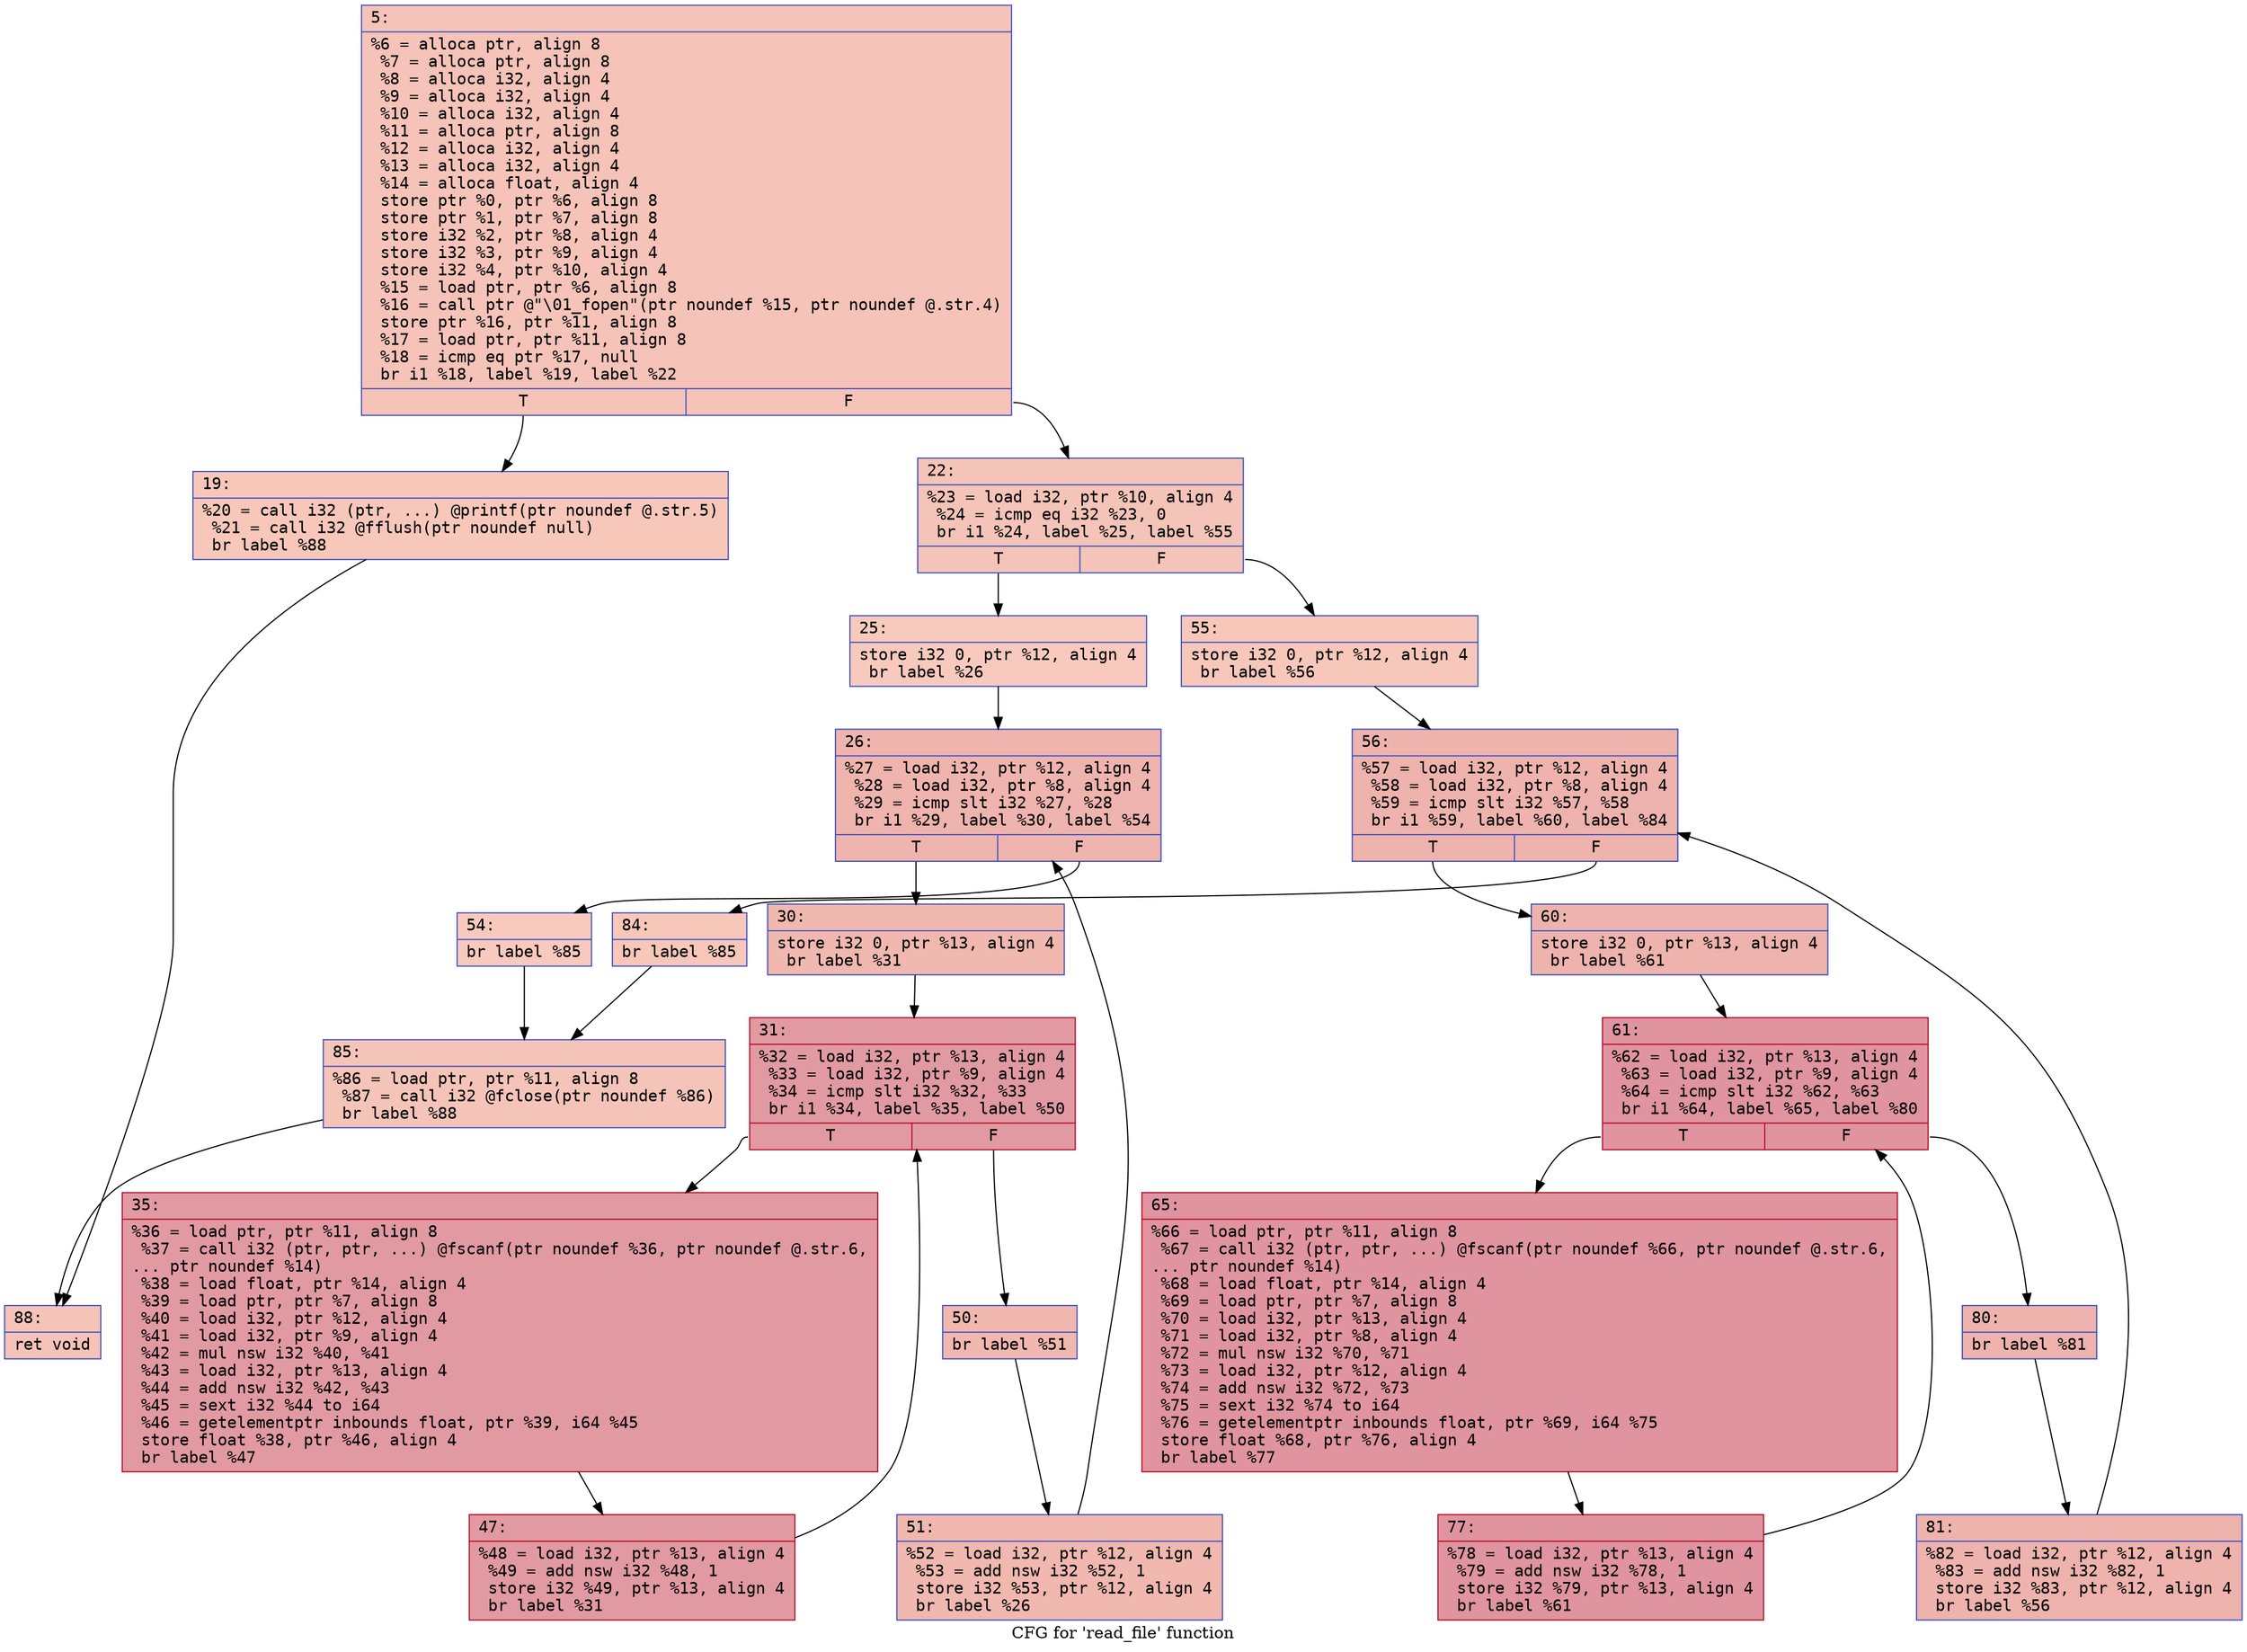 digraph "CFG for 'read_file' function" {
	label="CFG for 'read_file' function";

	Node0x6000038e6710 [shape=record,color="#3d50c3ff", style=filled, fillcolor="#e8765c70" fontname="Courier",label="{5:\l|  %6 = alloca ptr, align 8\l  %7 = alloca ptr, align 8\l  %8 = alloca i32, align 4\l  %9 = alloca i32, align 4\l  %10 = alloca i32, align 4\l  %11 = alloca ptr, align 8\l  %12 = alloca i32, align 4\l  %13 = alloca i32, align 4\l  %14 = alloca float, align 4\l  store ptr %0, ptr %6, align 8\l  store ptr %1, ptr %7, align 8\l  store i32 %2, ptr %8, align 4\l  store i32 %3, ptr %9, align 4\l  store i32 %4, ptr %10, align 4\l  %15 = load ptr, ptr %6, align 8\l  %16 = call ptr @\"\\01_fopen\"(ptr noundef %15, ptr noundef @.str.4)\l  store ptr %16, ptr %11, align 8\l  %17 = load ptr, ptr %11, align 8\l  %18 = icmp eq ptr %17, null\l  br i1 %18, label %19, label %22\l|{<s0>T|<s1>F}}"];
	Node0x6000038e6710:s0 -> Node0x6000038e6760[tooltip="5 -> 19\nProbability 37.50%" ];
	Node0x6000038e6710:s1 -> Node0x6000038e67b0[tooltip="5 -> 22\nProbability 62.50%" ];
	Node0x6000038e6760 [shape=record,color="#3d50c3ff", style=filled, fillcolor="#ec7f6370" fontname="Courier",label="{19:\l|  %20 = call i32 (ptr, ...) @printf(ptr noundef @.str.5)\l  %21 = call i32 @fflush(ptr noundef null)\l  br label %88\l}"];
	Node0x6000038e6760 -> Node0x6000038e6df0[tooltip="19 -> 88\nProbability 100.00%" ];
	Node0x6000038e67b0 [shape=record,color="#3d50c3ff", style=filled, fillcolor="#e97a5f70" fontname="Courier",label="{22:\l|  %23 = load i32, ptr %10, align 4\l  %24 = icmp eq i32 %23, 0\l  br i1 %24, label %25, label %55\l|{<s0>T|<s1>F}}"];
	Node0x6000038e67b0:s0 -> Node0x6000038e6800[tooltip="22 -> 25\nProbability 37.50%" ];
	Node0x6000038e67b0:s1 -> Node0x6000038e6ad0[tooltip="22 -> 55\nProbability 62.50%" ];
	Node0x6000038e6800 [shape=record,color="#3d50c3ff", style=filled, fillcolor="#ef886b70" fontname="Courier",label="{25:\l|  store i32 0, ptr %12, align 4\l  br label %26\l}"];
	Node0x6000038e6800 -> Node0x6000038e6850[tooltip="25 -> 26\nProbability 100.00%" ];
	Node0x6000038e6850 [shape=record,color="#3d50c3ff", style=filled, fillcolor="#d8564670" fontname="Courier",label="{26:\l|  %27 = load i32, ptr %12, align 4\l  %28 = load i32, ptr %8, align 4\l  %29 = icmp slt i32 %27, %28\l  br i1 %29, label %30, label %54\l|{<s0>T|<s1>F}}"];
	Node0x6000038e6850:s0 -> Node0x6000038e68a0[tooltip="26 -> 30\nProbability 96.88%" ];
	Node0x6000038e6850:s1 -> Node0x6000038e6a80[tooltip="26 -> 54\nProbability 3.12%" ];
	Node0x6000038e68a0 [shape=record,color="#3d50c3ff", style=filled, fillcolor="#dc5d4a70" fontname="Courier",label="{30:\l|  store i32 0, ptr %13, align 4\l  br label %31\l}"];
	Node0x6000038e68a0 -> Node0x6000038e68f0[tooltip="30 -> 31\nProbability 100.00%" ];
	Node0x6000038e68f0 [shape=record,color="#b70d28ff", style=filled, fillcolor="#bb1b2c70" fontname="Courier",label="{31:\l|  %32 = load i32, ptr %13, align 4\l  %33 = load i32, ptr %9, align 4\l  %34 = icmp slt i32 %32, %33\l  br i1 %34, label %35, label %50\l|{<s0>T|<s1>F}}"];
	Node0x6000038e68f0:s0 -> Node0x6000038e6940[tooltip="31 -> 35\nProbability 96.88%" ];
	Node0x6000038e68f0:s1 -> Node0x6000038e69e0[tooltip="31 -> 50\nProbability 3.12%" ];
	Node0x6000038e6940 [shape=record,color="#b70d28ff", style=filled, fillcolor="#bb1b2c70" fontname="Courier",label="{35:\l|  %36 = load ptr, ptr %11, align 8\l  %37 = call i32 (ptr, ptr, ...) @fscanf(ptr noundef %36, ptr noundef @.str.6,\l... ptr noundef %14)\l  %38 = load float, ptr %14, align 4\l  %39 = load ptr, ptr %7, align 8\l  %40 = load i32, ptr %12, align 4\l  %41 = load i32, ptr %9, align 4\l  %42 = mul nsw i32 %40, %41\l  %43 = load i32, ptr %13, align 4\l  %44 = add nsw i32 %42, %43\l  %45 = sext i32 %44 to i64\l  %46 = getelementptr inbounds float, ptr %39, i64 %45\l  store float %38, ptr %46, align 4\l  br label %47\l}"];
	Node0x6000038e6940 -> Node0x6000038e6990[tooltip="35 -> 47\nProbability 100.00%" ];
	Node0x6000038e6990 [shape=record,color="#b70d28ff", style=filled, fillcolor="#bb1b2c70" fontname="Courier",label="{47:\l|  %48 = load i32, ptr %13, align 4\l  %49 = add nsw i32 %48, 1\l  store i32 %49, ptr %13, align 4\l  br label %31\l}"];
	Node0x6000038e6990 -> Node0x6000038e68f0[tooltip="47 -> 31\nProbability 100.00%" ];
	Node0x6000038e69e0 [shape=record,color="#3d50c3ff", style=filled, fillcolor="#dc5d4a70" fontname="Courier",label="{50:\l|  br label %51\l}"];
	Node0x6000038e69e0 -> Node0x6000038e6a30[tooltip="50 -> 51\nProbability 100.00%" ];
	Node0x6000038e6a30 [shape=record,color="#3d50c3ff", style=filled, fillcolor="#dc5d4a70" fontname="Courier",label="{51:\l|  %52 = load i32, ptr %12, align 4\l  %53 = add nsw i32 %52, 1\l  store i32 %53, ptr %12, align 4\l  br label %26\l}"];
	Node0x6000038e6a30 -> Node0x6000038e6850[tooltip="51 -> 26\nProbability 100.00%" ];
	Node0x6000038e6a80 [shape=record,color="#3d50c3ff", style=filled, fillcolor="#ef886b70" fontname="Courier",label="{54:\l|  br label %85\l}"];
	Node0x6000038e6a80 -> Node0x6000038e6da0[tooltip="54 -> 85\nProbability 100.00%" ];
	Node0x6000038e6ad0 [shape=record,color="#3d50c3ff", style=filled, fillcolor="#ec7f6370" fontname="Courier",label="{55:\l|  store i32 0, ptr %12, align 4\l  br label %56\l}"];
	Node0x6000038e6ad0 -> Node0x6000038e6b20[tooltip="55 -> 56\nProbability 100.00%" ];
	Node0x6000038e6b20 [shape=record,color="#3d50c3ff", style=filled, fillcolor="#d6524470" fontname="Courier",label="{56:\l|  %57 = load i32, ptr %12, align 4\l  %58 = load i32, ptr %8, align 4\l  %59 = icmp slt i32 %57, %58\l  br i1 %59, label %60, label %84\l|{<s0>T|<s1>F}}"];
	Node0x6000038e6b20:s0 -> Node0x6000038e6b70[tooltip="56 -> 60\nProbability 96.88%" ];
	Node0x6000038e6b20:s1 -> Node0x6000038e6d50[tooltip="56 -> 84\nProbability 3.12%" ];
	Node0x6000038e6b70 [shape=record,color="#3d50c3ff", style=filled, fillcolor="#d6524470" fontname="Courier",label="{60:\l|  store i32 0, ptr %13, align 4\l  br label %61\l}"];
	Node0x6000038e6b70 -> Node0x6000038e6bc0[tooltip="60 -> 61\nProbability 100.00%" ];
	Node0x6000038e6bc0 [shape=record,color="#b70d28ff", style=filled, fillcolor="#b70d2870" fontname="Courier",label="{61:\l|  %62 = load i32, ptr %13, align 4\l  %63 = load i32, ptr %9, align 4\l  %64 = icmp slt i32 %62, %63\l  br i1 %64, label %65, label %80\l|{<s0>T|<s1>F}}"];
	Node0x6000038e6bc0:s0 -> Node0x6000038e6c10[tooltip="61 -> 65\nProbability 96.88%" ];
	Node0x6000038e6bc0:s1 -> Node0x6000038e6cb0[tooltip="61 -> 80\nProbability 3.12%" ];
	Node0x6000038e6c10 [shape=record,color="#b70d28ff", style=filled, fillcolor="#b70d2870" fontname="Courier",label="{65:\l|  %66 = load ptr, ptr %11, align 8\l  %67 = call i32 (ptr, ptr, ...) @fscanf(ptr noundef %66, ptr noundef @.str.6,\l... ptr noundef %14)\l  %68 = load float, ptr %14, align 4\l  %69 = load ptr, ptr %7, align 8\l  %70 = load i32, ptr %13, align 4\l  %71 = load i32, ptr %8, align 4\l  %72 = mul nsw i32 %70, %71\l  %73 = load i32, ptr %12, align 4\l  %74 = add nsw i32 %72, %73\l  %75 = sext i32 %74 to i64\l  %76 = getelementptr inbounds float, ptr %69, i64 %75\l  store float %68, ptr %76, align 4\l  br label %77\l}"];
	Node0x6000038e6c10 -> Node0x6000038e6c60[tooltip="65 -> 77\nProbability 100.00%" ];
	Node0x6000038e6c60 [shape=record,color="#b70d28ff", style=filled, fillcolor="#b70d2870" fontname="Courier",label="{77:\l|  %78 = load i32, ptr %13, align 4\l  %79 = add nsw i32 %78, 1\l  store i32 %79, ptr %13, align 4\l  br label %61\l}"];
	Node0x6000038e6c60 -> Node0x6000038e6bc0[tooltip="77 -> 61\nProbability 100.00%" ];
	Node0x6000038e6cb0 [shape=record,color="#3d50c3ff", style=filled, fillcolor="#d6524470" fontname="Courier",label="{80:\l|  br label %81\l}"];
	Node0x6000038e6cb0 -> Node0x6000038e6d00[tooltip="80 -> 81\nProbability 100.00%" ];
	Node0x6000038e6d00 [shape=record,color="#3d50c3ff", style=filled, fillcolor="#d6524470" fontname="Courier",label="{81:\l|  %82 = load i32, ptr %12, align 4\l  %83 = add nsw i32 %82, 1\l  store i32 %83, ptr %12, align 4\l  br label %56\l}"];
	Node0x6000038e6d00 -> Node0x6000038e6b20[tooltip="81 -> 56\nProbability 100.00%" ];
	Node0x6000038e6d50 [shape=record,color="#3d50c3ff", style=filled, fillcolor="#ec7f6370" fontname="Courier",label="{84:\l|  br label %85\l}"];
	Node0x6000038e6d50 -> Node0x6000038e6da0[tooltip="84 -> 85\nProbability 100.00%" ];
	Node0x6000038e6da0 [shape=record,color="#3d50c3ff", style=filled, fillcolor="#e97a5f70" fontname="Courier",label="{85:\l|  %86 = load ptr, ptr %11, align 8\l  %87 = call i32 @fclose(ptr noundef %86)\l  br label %88\l}"];
	Node0x6000038e6da0 -> Node0x6000038e6df0[tooltip="85 -> 88\nProbability 100.00%" ];
	Node0x6000038e6df0 [shape=record,color="#3d50c3ff", style=filled, fillcolor="#e8765c70" fontname="Courier",label="{88:\l|  ret void\l}"];
}
